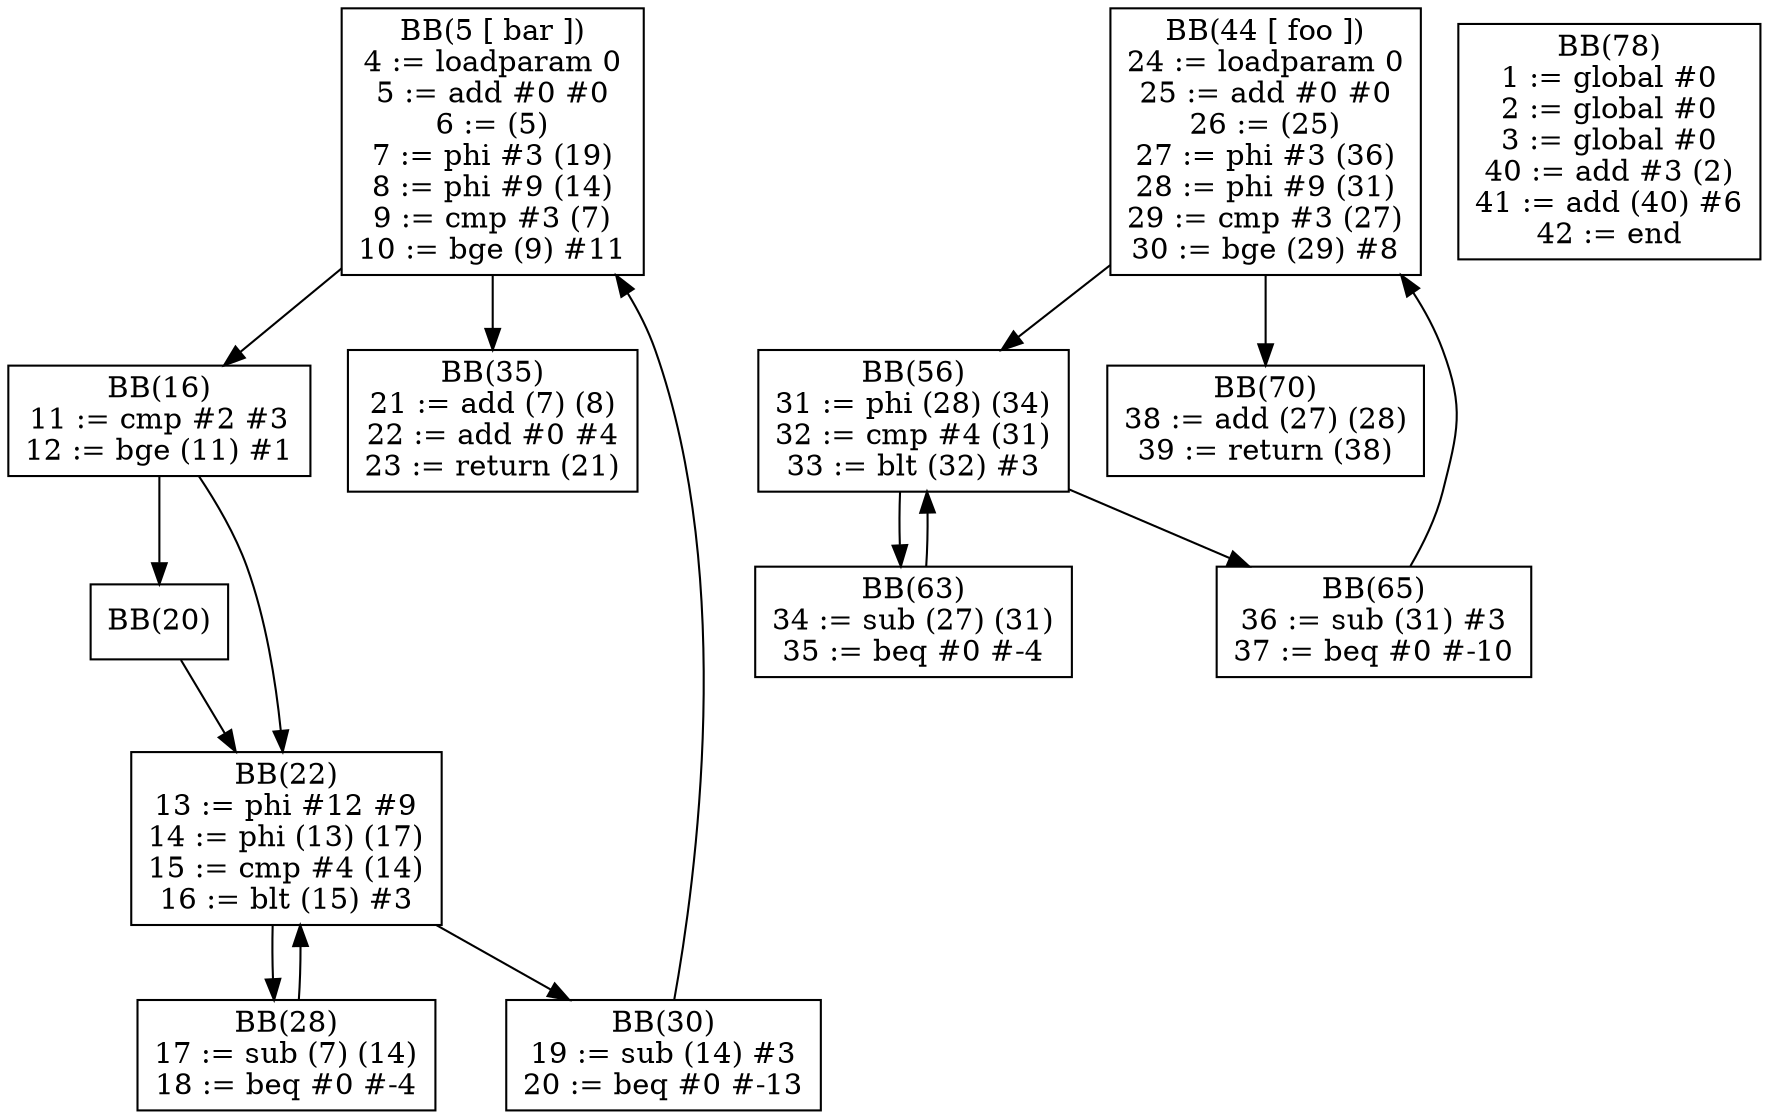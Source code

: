 digraph cfg {
BB5[shape = box, label = "BB(5 [ bar ])\n" + "4 := loadparam 0\n" + "5 := add #0 #0\n" + "6 := (5)\n" + "7 := phi #3 (19)\n" + "8 := phi #9 (14)\n" + "9 := cmp #3 (7)\n" + "10 := bge (9) #11\n"];
BB16[shape = box, label = "BB(16)\n" + "11 := cmp #2 #3\n" + "12 := bge (11) #1\n"];
BB35[shape = box, label = "BB(35)\n" + "21 := add (7) (8)\n" + "22 := add #0 #4\n" + "23 := return (21)\n"];
BB20[shape = box, label = "BB(20)\n"];
BB22[shape = box, label = "BB(22)\n" + "13 := phi #12 #9\n" + "14 := phi (13) (17)\n" + "15 := cmp #4 (14)\n" + "16 := blt (15) #3\n"];
BB28[shape = box, label = "BB(28)\n" + "17 := sub (7) (14)\n" + "18 := beq #0 #-4\n"];
BB30[shape = box, label = "BB(30)\n" + "19 := sub (14) #3\n" + "20 := beq #0 #-13\n"];
BB5 -> BB16;
BB5 -> BB35;
BB16 -> BB20;
BB16 -> BB22;
BB20 -> BB22;
BB22 -> BB28;
BB22 -> BB30;
BB28 -> BB22;
BB30 -> BB5;

BB44[shape = box, label = "BB(44 [ foo ])\n" + "24 := loadparam 0\n" + "25 := add #0 #0\n" + "26 := (25)\n" + "27 := phi #3 (36)\n" + "28 := phi #9 (31)\n" + "29 := cmp #3 (27)\n" + "30 := bge (29) #8\n"];
BB56[shape = box, label = "BB(56)\n" + "31 := phi (28) (34)\n" + "32 := cmp #4 (31)\n" + "33 := blt (32) #3\n"];
BB70[shape = box, label = "BB(70)\n" + "38 := add (27) (28)\n" + "39 := return (38)\n"];
BB63[shape = box, label = "BB(63)\n" + "34 := sub (27) (31)\n" + "35 := beq #0 #-4\n"];
BB65[shape = box, label = "BB(65)\n" + "36 := sub (31) #3\n" + "37 := beq #0 #-10\n"];
BB44 -> BB56;
BB44 -> BB70;
BB56 -> BB63;
BB56 -> BB65;
BB63 -> BB56;
BB65 -> BB44;

BB78[shape = box, label = "BB(78)\n" + "1 := global #0\n" + "2 := global #0\n" + "3 := global #0\n" + "40 := add #3 (2)\n" + "41 := add (40) #6\n" + "42 := end\n"];
}
